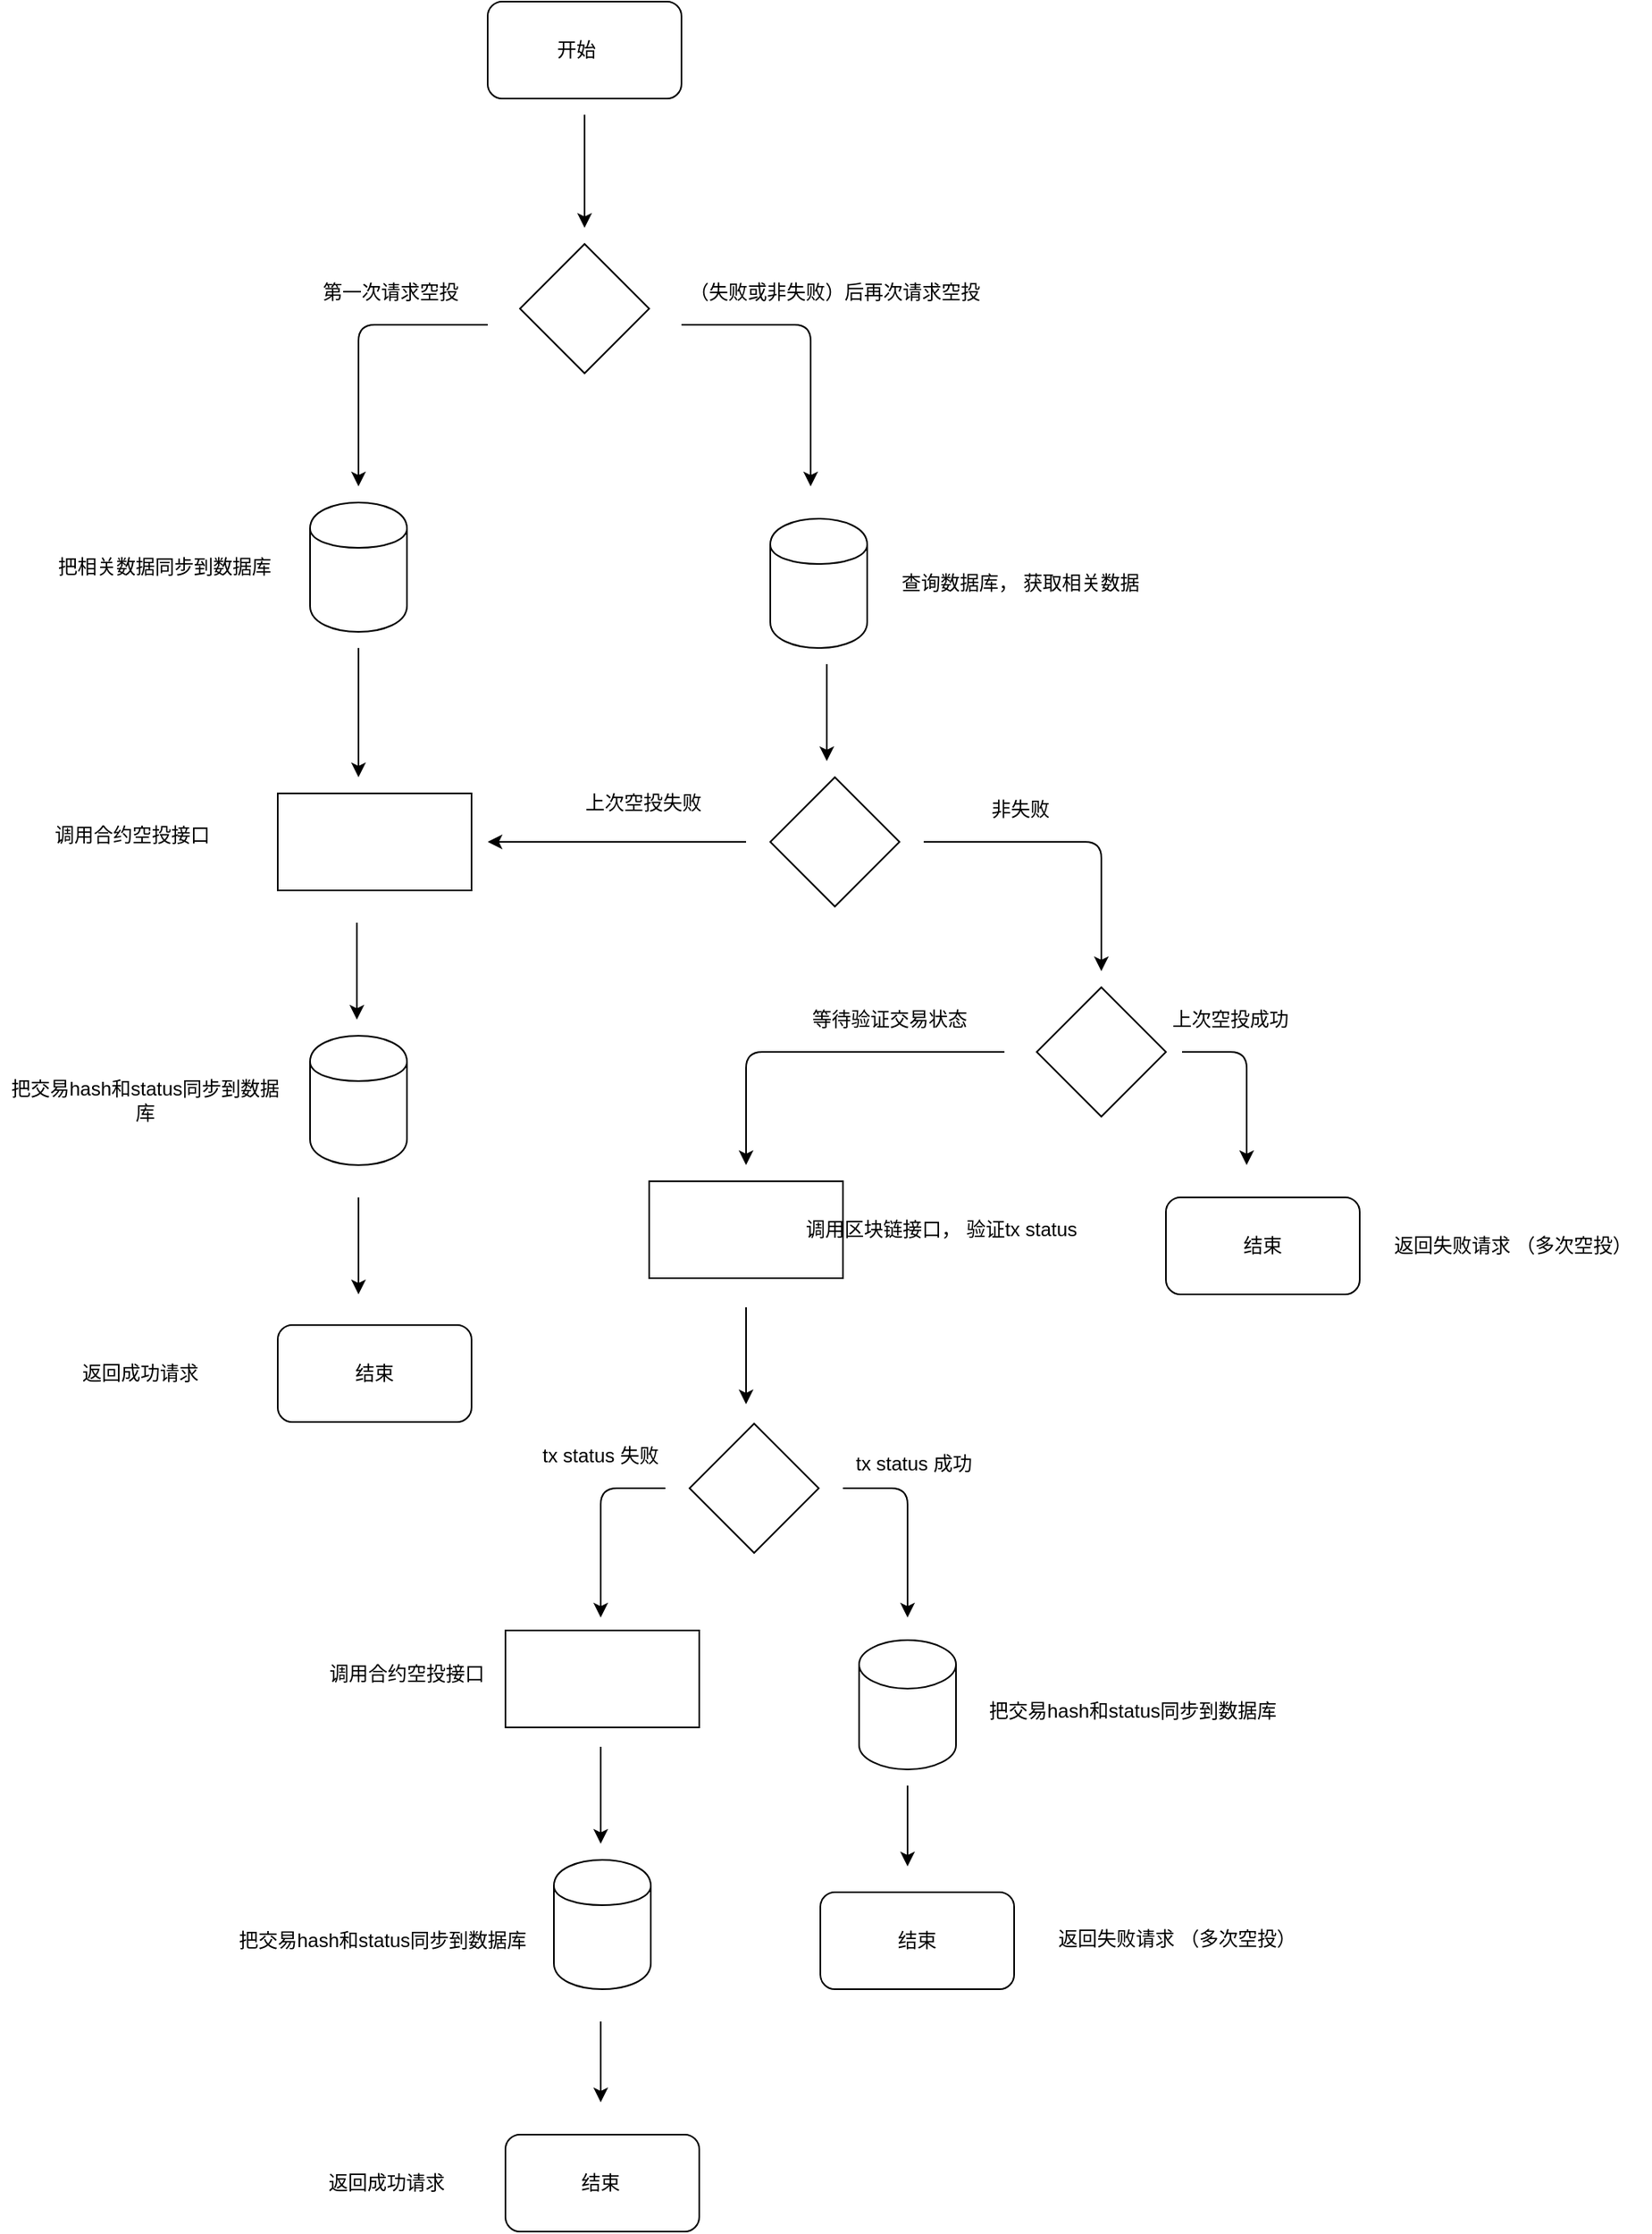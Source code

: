 <mxfile version="14.9.6" type="device"><diagram id="2jGOzXCfeV34EC4zLISl" name="Page-1"><mxGraphModel dx="1086" dy="806" grid="1" gridSize="10" guides="1" tooltips="1" connect="1" arrows="1" fold="1" page="1" pageScale="1" pageWidth="827" pageHeight="1169" math="0" shadow="0"><root><mxCell id="0"/><mxCell id="1" parent="0"/><mxCell id="2" value="" style="rounded=1;whiteSpace=wrap;html=1;" parent="1" vertex="1"><mxGeometry x="320" y="120" width="120" height="60" as="geometry"/></mxCell><mxCell id="3" value="" style="rhombus;whiteSpace=wrap;html=1;" parent="1" vertex="1"><mxGeometry x="340" y="270" width="80" height="80" as="geometry"/></mxCell><mxCell id="5" value="" style="endArrow=classic;html=1;" parent="1" edge="1"><mxGeometry width="50" height="50" relative="1" as="geometry"><mxPoint x="380" y="190" as="sourcePoint"/><mxPoint x="380" y="260" as="targetPoint"/></mxGeometry></mxCell><mxCell id="6" value="" style="endArrow=classic;html=1;" parent="1" edge="1"><mxGeometry width="50" height="50" relative="1" as="geometry"><mxPoint x="320" y="320" as="sourcePoint"/><mxPoint x="240" y="420" as="targetPoint"/><Array as="points"><mxPoint x="240" y="320"/></Array></mxGeometry></mxCell><mxCell id="7" value="" style="endArrow=classic;html=1;" parent="1" edge="1"><mxGeometry width="50" height="50" relative="1" as="geometry"><mxPoint x="440" y="320" as="sourcePoint"/><mxPoint x="520" y="420" as="targetPoint"/><Array as="points"><mxPoint x="520" y="320"/></Array></mxGeometry></mxCell><mxCell id="8" value="第一次请求空投" style="text;html=1;strokeColor=none;fillColor=none;align=center;verticalAlign=middle;whiteSpace=wrap;rounded=0;" parent="1" vertex="1"><mxGeometry x="210" y="290" width="100" height="20" as="geometry"/></mxCell><mxCell id="9" value="（失败或非失败）后再次请求空投" style="text;html=1;strokeColor=none;fillColor=none;align=center;verticalAlign=middle;whiteSpace=wrap;rounded=0;" parent="1" vertex="1"><mxGeometry x="430" y="290" width="210" height="20" as="geometry"/></mxCell><mxCell id="11" value="把相关数据同步到数据库" style="text;html=1;strokeColor=none;fillColor=none;align=center;verticalAlign=middle;whiteSpace=wrap;rounded=0;" parent="1" vertex="1"><mxGeometry x="30" y="460" width="180" height="20" as="geometry"/></mxCell><mxCell id="12" value="" style="shape=cylinder;whiteSpace=wrap;html=1;boundedLbl=1;backgroundOutline=1;" parent="1" vertex="1"><mxGeometry x="210" y="430" width="60" height="80" as="geometry"/></mxCell><mxCell id="13" value="" style="endArrow=classic;html=1;" parent="1" edge="1"><mxGeometry width="50" height="50" relative="1" as="geometry"><mxPoint x="240" y="520" as="sourcePoint"/><mxPoint x="240" y="600" as="targetPoint"/></mxGeometry></mxCell><mxCell id="14" value="" style="rounded=0;whiteSpace=wrap;html=1;" parent="1" vertex="1"><mxGeometry x="190" y="610" width="120" height="60" as="geometry"/></mxCell><mxCell id="15" value="调用合约空投接口" style="text;html=1;strokeColor=none;fillColor=none;align=center;verticalAlign=middle;whiteSpace=wrap;rounded=0;" parent="1" vertex="1"><mxGeometry x="40" y="631" width="120" height="10" as="geometry"/></mxCell><mxCell id="17" value="" style="shape=cylinder;whiteSpace=wrap;html=1;boundedLbl=1;backgroundOutline=1;" parent="1" vertex="1"><mxGeometry x="210" y="760" width="60" height="80" as="geometry"/></mxCell><mxCell id="18" value="" style="endArrow=classic;html=1;" parent="1" edge="1"><mxGeometry width="50" height="50" relative="1" as="geometry"><mxPoint x="239" y="690" as="sourcePoint"/><mxPoint x="239" y="750" as="targetPoint"/></mxGeometry></mxCell><mxCell id="19" value="把交易hash和status同步到数据库" style="text;html=1;strokeColor=none;fillColor=none;align=center;verticalAlign=middle;whiteSpace=wrap;rounded=0;" parent="1" vertex="1"><mxGeometry x="18" y="790" width="180" height="20" as="geometry"/></mxCell><mxCell id="20" value="" style="endArrow=classic;html=1;" parent="1" edge="1"><mxGeometry width="50" height="50" relative="1" as="geometry"><mxPoint x="240" y="860" as="sourcePoint"/><mxPoint x="240" y="920" as="targetPoint"/></mxGeometry></mxCell><mxCell id="23" value="" style="rounded=1;whiteSpace=wrap;html=1;" parent="1" vertex="1"><mxGeometry x="190" y="939" width="120" height="60" as="geometry"/></mxCell><mxCell id="24" value="返回成功请求" style="text;html=1;strokeColor=none;fillColor=none;align=center;verticalAlign=middle;whiteSpace=wrap;rounded=0;" parent="1" vertex="1"><mxGeometry x="50" y="959" width="110" height="20" as="geometry"/></mxCell><mxCell id="26" value="" style="shape=cylinder;whiteSpace=wrap;html=1;boundedLbl=1;backgroundOutline=1;" parent="1" vertex="1"><mxGeometry x="495" y="440" width="60" height="80" as="geometry"/></mxCell><mxCell id="27" value="查询数据库， 获取相关数据" style="text;html=1;strokeColor=none;fillColor=none;align=center;verticalAlign=middle;whiteSpace=wrap;rounded=0;" parent="1" vertex="1"><mxGeometry x="570" y="470" width="160" height="20" as="geometry"/></mxCell><mxCell id="28" value="" style="endArrow=classic;html=1;" parent="1" edge="1"><mxGeometry width="50" height="50" relative="1" as="geometry"><mxPoint x="530" y="530" as="sourcePoint"/><mxPoint x="530" y="590" as="targetPoint"/></mxGeometry></mxCell><mxCell id="29" value="" style="rhombus;whiteSpace=wrap;html=1;" parent="1" vertex="1"><mxGeometry x="495" y="600" width="80" height="80" as="geometry"/></mxCell><mxCell id="31" value="" style="endArrow=classic;html=1;" parent="1" edge="1"><mxGeometry width="50" height="50" relative="1" as="geometry"><mxPoint x="480" y="640" as="sourcePoint"/><mxPoint x="320" y="640" as="targetPoint"/><Array as="points"><mxPoint x="430" y="640"/></Array></mxGeometry></mxCell><mxCell id="32" value="" style="endArrow=classic;html=1;" parent="1" edge="1"><mxGeometry width="50" height="50" relative="1" as="geometry"><mxPoint x="590" y="640" as="sourcePoint"/><mxPoint x="700" y="720" as="targetPoint"/><Array as="points"><mxPoint x="700" y="640"/></Array></mxGeometry></mxCell><mxCell id="34" value="上次空投失败" style="text;html=1;strokeColor=none;fillColor=none;align=center;verticalAlign=middle;whiteSpace=wrap;rounded=0;" parent="1" vertex="1"><mxGeometry x="374.5" y="606" width="83" height="20" as="geometry"/></mxCell><mxCell id="35" value="" style="rhombus;whiteSpace=wrap;html=1;" parent="1" vertex="1"><mxGeometry x="660" y="730" width="80" height="80" as="geometry"/></mxCell><mxCell id="37" value="非失败" style="text;html=1;strokeColor=none;fillColor=none;align=center;verticalAlign=middle;whiteSpace=wrap;rounded=0;" parent="1" vertex="1"><mxGeometry x="630" y="610" width="40" height="20" as="geometry"/></mxCell><mxCell id="39" value="" style="endArrow=classic;html=1;" parent="1" edge="1"><mxGeometry width="50" height="50" relative="1" as="geometry"><mxPoint x="640" y="770" as="sourcePoint"/><mxPoint x="480" y="840" as="targetPoint"/><Array as="points"><mxPoint x="480" y="770"/></Array></mxGeometry></mxCell><mxCell id="40" value="等待验证交易状态" style="text;html=1;strokeColor=none;fillColor=none;align=center;verticalAlign=middle;whiteSpace=wrap;rounded=0;" parent="1" vertex="1"><mxGeometry x="494" y="740" width="150" height="20" as="geometry"/></mxCell><mxCell id="42" value="" style="endArrow=classic;html=1;" parent="1" edge="1"><mxGeometry width="50" height="50" relative="1" as="geometry"><mxPoint x="750" y="770" as="sourcePoint"/><mxPoint x="790" y="840" as="targetPoint"/><Array as="points"><mxPoint x="790" y="770"/></Array></mxGeometry></mxCell><mxCell id="43" value="上次空投成功" style="text;html=1;strokeColor=none;fillColor=none;align=center;verticalAlign=middle;whiteSpace=wrap;rounded=0;" parent="1" vertex="1"><mxGeometry x="740" y="740" width="80" height="20" as="geometry"/></mxCell><mxCell id="44" value="" style="rounded=1;whiteSpace=wrap;html=1;" parent="1" vertex="1"><mxGeometry x="740" y="860" width="120" height="60" as="geometry"/></mxCell><mxCell id="45" value="返回失败请求 （多次空投）" style="text;html=1;strokeColor=none;fillColor=none;align=center;verticalAlign=middle;whiteSpace=wrap;rounded=0;" parent="1" vertex="1"><mxGeometry x="870" y="880" width="170" height="20" as="geometry"/></mxCell><mxCell id="47" value="" style="rounded=0;whiteSpace=wrap;html=1;" parent="1" vertex="1"><mxGeometry x="420" y="850" width="120" height="60" as="geometry"/></mxCell><mxCell id="50" value="调用区块链接口， 验证tx status" style="text;html=1;strokeColor=none;fillColor=none;align=center;verticalAlign=middle;whiteSpace=wrap;rounded=0;" parent="1" vertex="1"><mxGeometry x="511" y="870" width="180" height="20" as="geometry"/></mxCell><mxCell id="51" value="" style="endArrow=classic;html=1;" parent="1" edge="1"><mxGeometry width="50" height="50" relative="1" as="geometry"><mxPoint x="480" y="928" as="sourcePoint"/><mxPoint x="480" y="988" as="targetPoint"/></mxGeometry></mxCell><mxCell id="52" value="" style="rhombus;whiteSpace=wrap;html=1;" parent="1" vertex="1"><mxGeometry x="445" y="1000" width="80" height="80" as="geometry"/></mxCell><mxCell id="53" value="" style="endArrow=classic;html=1;" parent="1" edge="1"><mxGeometry width="50" height="50" relative="1" as="geometry"><mxPoint x="430" y="1040" as="sourcePoint"/><mxPoint x="390" y="1120" as="targetPoint"/><Array as="points"><mxPoint x="390" y="1040"/></Array></mxGeometry></mxCell><mxCell id="54" value="" style="endArrow=classic;html=1;" parent="1" edge="1"><mxGeometry width="50" height="50" relative="1" as="geometry"><mxPoint x="540" y="1040" as="sourcePoint"/><mxPoint x="580" y="1120" as="targetPoint"/><Array as="points"><mxPoint x="580" y="1040"/></Array></mxGeometry></mxCell><mxCell id="56" value="tx status 失败" style="text;html=1;strokeColor=none;fillColor=none;align=center;verticalAlign=middle;whiteSpace=wrap;rounded=0;" parent="1" vertex="1"><mxGeometry x="350" y="1010" width="80" height="20" as="geometry"/></mxCell><mxCell id="57" value="tx status 成功" style="text;html=1;strokeColor=none;fillColor=none;align=center;verticalAlign=middle;whiteSpace=wrap;rounded=0;" parent="1" vertex="1"><mxGeometry x="539" y="1020" width="90" height="10" as="geometry"/></mxCell><mxCell id="58" value="" style="rounded=1;whiteSpace=wrap;html=1;" parent="1" vertex="1"><mxGeometry x="526" y="1290" width="120" height="60" as="geometry"/></mxCell><mxCell id="59" value="返回失败请求 （多次空投）" style="text;html=1;strokeColor=none;fillColor=none;align=center;verticalAlign=middle;whiteSpace=wrap;rounded=0;" parent="1" vertex="1"><mxGeometry x="667" y="1309" width="160" height="20" as="geometry"/></mxCell><mxCell id="60" value="" style="rounded=0;whiteSpace=wrap;html=1;" parent="1" vertex="1"><mxGeometry x="331" y="1128" width="120" height="60" as="geometry"/></mxCell><mxCell id="61" value="调用合约空投接口" style="text;html=1;strokeColor=none;fillColor=none;align=center;verticalAlign=middle;whiteSpace=wrap;rounded=0;" parent="1" vertex="1"><mxGeometry x="210" y="1150" width="120" height="10" as="geometry"/></mxCell><mxCell id="62" value="" style="endArrow=classic;html=1;" parent="1" edge="1"><mxGeometry width="50" height="50" relative="1" as="geometry"><mxPoint x="390" y="1200" as="sourcePoint"/><mxPoint x="390" y="1260" as="targetPoint"/></mxGeometry></mxCell><mxCell id="63" value="" style="shape=cylinder;whiteSpace=wrap;html=1;boundedLbl=1;backgroundOutline=1;" parent="1" vertex="1"><mxGeometry x="361" y="1270" width="60" height="80" as="geometry"/></mxCell><mxCell id="64" value="把交易hash和status同步到数据库" style="text;html=1;strokeColor=none;fillColor=none;align=center;verticalAlign=middle;whiteSpace=wrap;rounded=0;" parent="1" vertex="1"><mxGeometry x="160" y="1310" width="190" height="20" as="geometry"/></mxCell><mxCell id="65" value="" style="endArrow=classic;html=1;" parent="1" edge="1"><mxGeometry width="50" height="50" relative="1" as="geometry"><mxPoint x="390" y="1370" as="sourcePoint"/><mxPoint x="390" y="1420" as="targetPoint"/></mxGeometry></mxCell><mxCell id="66" value="" style="rounded=1;whiteSpace=wrap;html=1;" parent="1" vertex="1"><mxGeometry x="331" y="1440" width="120" height="60" as="geometry"/></mxCell><mxCell id="67" value="返回成功请求" style="text;html=1;strokeColor=none;fillColor=none;align=center;verticalAlign=middle;whiteSpace=wrap;rounded=0;" parent="1" vertex="1"><mxGeometry x="210" y="1460" width="95" height="20" as="geometry"/></mxCell><mxCell id="68" value="开始" style="text;html=1;strokeColor=none;fillColor=none;align=center;verticalAlign=middle;whiteSpace=wrap;rounded=0;" parent="1" vertex="1"><mxGeometry x="355" y="140" width="40" height="20" as="geometry"/></mxCell><mxCell id="70" value="结束" style="text;html=1;strokeColor=none;fillColor=none;align=center;verticalAlign=middle;whiteSpace=wrap;rounded=0;" parent="1" vertex="1"><mxGeometry x="230" y="959" width="40" height="20" as="geometry"/></mxCell><mxCell id="71" value="结束" style="text;html=1;strokeColor=none;fillColor=none;align=center;verticalAlign=middle;whiteSpace=wrap;rounded=0;" parent="1" vertex="1"><mxGeometry x="370" y="1460" width="40" height="20" as="geometry"/></mxCell><mxCell id="72" value="结束" style="text;html=1;strokeColor=none;fillColor=none;align=center;verticalAlign=middle;whiteSpace=wrap;rounded=0;" parent="1" vertex="1"><mxGeometry x="566" y="1310" width="40" height="20" as="geometry"/></mxCell><mxCell id="73" value="结束" style="text;html=1;strokeColor=none;fillColor=none;align=center;verticalAlign=middle;whiteSpace=wrap;rounded=0;" parent="1" vertex="1"><mxGeometry x="780" y="880" width="40" height="20" as="geometry"/></mxCell><mxCell id="jJSnBB4UKyB0OmVYyen5-73" value="" style="shape=cylinder3;whiteSpace=wrap;html=1;boundedLbl=1;backgroundOutline=1;size=15;" vertex="1" parent="1"><mxGeometry x="550" y="1134" width="60" height="80" as="geometry"/></mxCell><mxCell id="jJSnBB4UKyB0OmVYyen5-74" value="" style="endArrow=classic;html=1;" edge="1" parent="1"><mxGeometry width="50" height="50" relative="1" as="geometry"><mxPoint x="580" y="1224" as="sourcePoint"/><mxPoint x="580" y="1274" as="targetPoint"/></mxGeometry></mxCell><mxCell id="jJSnBB4UKyB0OmVYyen5-75" value="把交易hash和status同步到数据库" style="text;html=1;strokeColor=none;fillColor=none;align=center;verticalAlign=middle;whiteSpace=wrap;rounded=0;" vertex="1" parent="1"><mxGeometry x="617.5" y="1168" width="202.5" height="20" as="geometry"/></mxCell></root></mxGraphModel></diagram></mxfile>